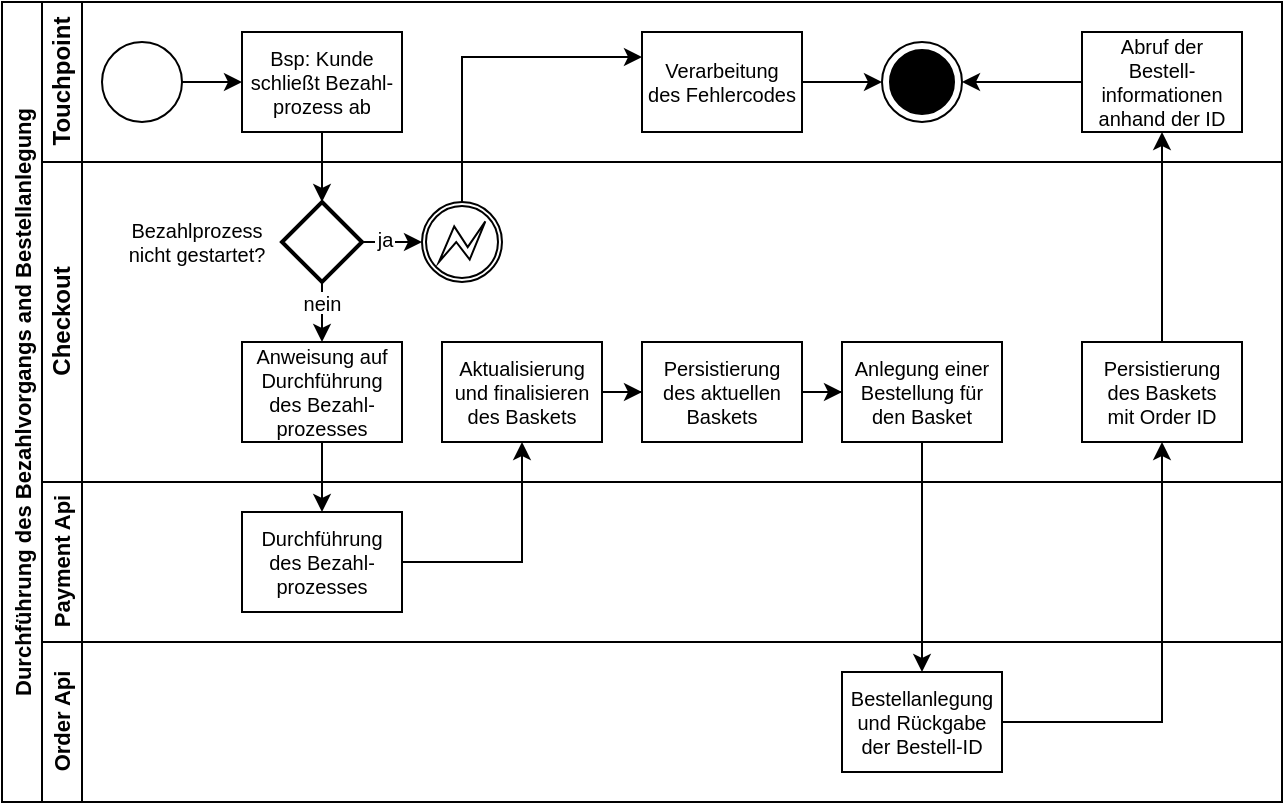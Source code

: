 <mxfile version="15.7.3" type="device"><diagram id="UwIKP6m48wc_oYwi1pg5" name="Seite-1"><mxGraphModel dx="760" dy="-947" grid="1" gridSize="10" guides="1" tooltips="1" connect="1" arrows="1" fold="1" page="1" pageScale="1" pageWidth="1169" pageHeight="827" math="0" shadow="0"><root><mxCell id="0"/><mxCell id="1" parent="0"/><mxCell id="umzDVVduOczW6B6ZaLSD-1" value="Durchführung des Bezahlvorgangs and Bestellanlegung" style="swimlane;childLayout=stackLayout;resizeParent=1;resizeParentMax=0;horizontal=0;startSize=20;horizontalStack=0;fontColor=#000000;strokeColor=#000000;fontSize=11;fillColor=none;" vertex="1" parent="1"><mxGeometry x="10" y="1790" width="640" height="400" as="geometry"/></mxCell><mxCell id="umzDVVduOczW6B6ZaLSD-2" value="Touchpoint" style="swimlane;html=1;startSize=20;horizontal=0;fontColor=#000000;strokeColor=#000000;fillColor=none;" vertex="1" parent="umzDVVduOczW6B6ZaLSD-1"><mxGeometry x="20" width="620" height="80" as="geometry"/></mxCell><mxCell id="umzDVVduOczW6B6ZaLSD-3" value="" style="edgeStyle=orthogonalEdgeStyle;rounded=0;orthogonalLoop=1;jettySize=auto;html=1;fontColor=#000000;strokeColor=#000000;" edge="1" parent="umzDVVduOczW6B6ZaLSD-2" source="umzDVVduOczW6B6ZaLSD-4" target="umzDVVduOczW6B6ZaLSD-5"><mxGeometry relative="1" as="geometry"/></mxCell><mxCell id="umzDVVduOczW6B6ZaLSD-4" value="" style="ellipse;whiteSpace=wrap;html=1;fontColor=#000000;strokeColor=#000000;fillColor=#FFFFFF;" vertex="1" parent="umzDVVduOczW6B6ZaLSD-2"><mxGeometry x="30" y="20" width="40" height="40" as="geometry"/></mxCell><mxCell id="umzDVVduOczW6B6ZaLSD-5" value="Bsp: Kunde&#10;schließt Bezahl-&#10;prozess ab" style="rounded=0;fontFamily=Helvetica;fontSize=10;fontColor=#000000;align=center;strokeColor=#000000;fillColor=#FFFFFF;" vertex="1" parent="umzDVVduOczW6B6ZaLSD-2"><mxGeometry x="100" y="15" width="80" height="50" as="geometry"/></mxCell><mxCell id="umzDVVduOczW6B6ZaLSD-6" style="edgeStyle=orthogonalEdgeStyle;rounded=0;orthogonalLoop=1;jettySize=auto;html=1;fontSize=10;fontColor=#000000;strokeColor=#000000;" edge="1" parent="umzDVVduOczW6B6ZaLSD-2" source="umzDVVduOczW6B6ZaLSD-7" target="umzDVVduOczW6B6ZaLSD-8"><mxGeometry relative="1" as="geometry"/></mxCell><mxCell id="umzDVVduOczW6B6ZaLSD-7" value="Verarbeitung&#10;des Fehlercodes" style="rounded=0;fontFamily=Helvetica;fontSize=10;fontColor=#000000;align=center;strokeColor=#000000;fillColor=#FFFFFF;" vertex="1" parent="umzDVVduOczW6B6ZaLSD-2"><mxGeometry x="300" y="15" width="80" height="50" as="geometry"/></mxCell><mxCell id="umzDVVduOczW6B6ZaLSD-8" value="" style="ellipse;html=1;shape=endState;fillColor=#000000;strokeColor=#000000;fontSize=10;fontColor=#000000;" vertex="1" parent="umzDVVduOczW6B6ZaLSD-2"><mxGeometry x="420" y="20" width="40" height="40" as="geometry"/></mxCell><mxCell id="umzDVVduOczW6B6ZaLSD-9" style="edgeStyle=orthogonalEdgeStyle;rounded=0;orthogonalLoop=1;jettySize=auto;html=1;entryX=1;entryY=0.5;entryDx=0;entryDy=0;fontSize=11;fontColor=#000000;strokeColor=#000000;" edge="1" parent="umzDVVduOczW6B6ZaLSD-2" source="umzDVVduOczW6B6ZaLSD-10" target="umzDVVduOczW6B6ZaLSD-8"><mxGeometry relative="1" as="geometry"/></mxCell><mxCell id="umzDVVduOczW6B6ZaLSD-10" value="Abruf der&#10;Bestell-&#10;informationen&#10;anhand der ID" style="rounded=0;fontFamily=Helvetica;fontSize=10;fontColor=#000000;align=center;strokeColor=#000000;fillColor=#FFFFFF;" vertex="1" parent="umzDVVduOczW6B6ZaLSD-2"><mxGeometry x="520" y="15" width="80" height="50" as="geometry"/></mxCell><mxCell id="umzDVVduOczW6B6ZaLSD-11" style="edgeStyle=orthogonalEdgeStyle;rounded=0;orthogonalLoop=1;jettySize=auto;html=1;fontSize=10;fontColor=#000000;strokeColor=#000000;entryX=0.5;entryY=0;entryDx=0;entryDy=0;entryPerimeter=0;" edge="1" parent="umzDVVduOczW6B6ZaLSD-1" source="umzDVVduOczW6B6ZaLSD-5" target="umzDVVduOczW6B6ZaLSD-21"><mxGeometry relative="1" as="geometry"><mxPoint x="160" y="160" as="targetPoint"/></mxGeometry></mxCell><mxCell id="umzDVVduOczW6B6ZaLSD-12" style="edgeStyle=orthogonalEdgeStyle;rounded=0;orthogonalLoop=1;jettySize=auto;html=1;fontSize=10;fontColor=#000000;strokeColor=#000000;exitX=0.5;exitY=0;exitDx=0;exitDy=0;exitPerimeter=0;entryX=0;entryY=0.25;entryDx=0;entryDy=0;" edge="1" parent="umzDVVduOczW6B6ZaLSD-1" source="umzDVVduOczW6B6ZaLSD-14" target="umzDVVduOczW6B6ZaLSD-7"><mxGeometry relative="1" as="geometry"><mxPoint x="430" y="135" as="sourcePoint"/></mxGeometry></mxCell><mxCell id="umzDVVduOczW6B6ZaLSD-13" value="Checkout" style="swimlane;html=1;startSize=20;horizontal=0;fontColor=#000000;strokeColor=#000000;fillColor=none;" vertex="1" parent="umzDVVduOczW6B6ZaLSD-1"><mxGeometry x="20" y="80" width="620" height="160" as="geometry"/></mxCell><mxCell id="umzDVVduOczW6B6ZaLSD-14" value="" style="points=[[0.145,0.145,0],[0.5,0,0],[0.855,0.145,0],[1,0.5,0],[0.855,0.855,0],[0.5,1,0],[0.145,0.855,0],[0,0.5,0]];shape=mxgraph.bpmn.event;html=1;verticalLabelPosition=bottom;labelBackgroundColor=#ffffff;verticalAlign=top;align=center;perimeter=ellipsePerimeter;outlineConnect=0;aspect=fixed;outline=boundInt;symbol=error;fontSize=10;fontColor=#000000;strokeColor=#000000;fillColor=#FFFFFF;" vertex="1" parent="umzDVVduOczW6B6ZaLSD-13"><mxGeometry x="190" y="20" width="40" height="40" as="geometry"/></mxCell><mxCell id="umzDVVduOczW6B6ZaLSD-15" style="edgeStyle=orthogonalEdgeStyle;rounded=0;orthogonalLoop=1;jettySize=auto;html=1;fontSize=11;fontColor=#000000;strokeColor=#000000;" edge="1" parent="umzDVVduOczW6B6ZaLSD-13" source="umzDVVduOczW6B6ZaLSD-16" target="umzDVVduOczW6B6ZaLSD-25"><mxGeometry relative="1" as="geometry"><mxPoint x="300" y="125" as="targetPoint"/></mxGeometry></mxCell><mxCell id="umzDVVduOczW6B6ZaLSD-16" value="Aktualisierung&#10;und finalisieren&#10;des Baskets" style="rounded=0;fontFamily=Helvetica;fontSize=10;fontColor=#000000;align=center;strokeColor=#000000;fillColor=#FFFFFF;" vertex="1" parent="umzDVVduOczW6B6ZaLSD-13"><mxGeometry x="200" y="90" width="80" height="50" as="geometry"/></mxCell><mxCell id="umzDVVduOczW6B6ZaLSD-17" style="edgeStyle=orthogonalEdgeStyle;rounded=0;orthogonalLoop=1;jettySize=auto;html=1;fontSize=11;fontColor=#000000;strokeColor=#000000;" edge="1" parent="umzDVVduOczW6B6ZaLSD-13" source="umzDVVduOczW6B6ZaLSD-21" target="umzDVVduOczW6B6ZaLSD-14"><mxGeometry relative="1" as="geometry"/></mxCell><mxCell id="umzDVVduOczW6B6ZaLSD-18" value="ja" style="edgeLabel;align=center;verticalAlign=middle;resizable=0;points=[];fontSize=10;fontColor=#000000;labelBackgroundColor=#FFFFFF;" vertex="1" connectable="0" parent="umzDVVduOczW6B6ZaLSD-17"><mxGeometry x="-0.189" relative="1" as="geometry"><mxPoint x="-8" y="-2" as="offset"/></mxGeometry></mxCell><mxCell id="umzDVVduOczW6B6ZaLSD-19" style="edgeStyle=orthogonalEdgeStyle;rounded=0;orthogonalLoop=1;jettySize=auto;html=1;fontSize=11;fontColor=#000000;strokeColor=#000000;" edge="1" parent="umzDVVduOczW6B6ZaLSD-13" source="umzDVVduOczW6B6ZaLSD-21" target="umzDVVduOczW6B6ZaLSD-23"><mxGeometry relative="1" as="geometry"/></mxCell><mxCell id="umzDVVduOczW6B6ZaLSD-20" value="nein" style="edgeLabel;align=center;verticalAlign=middle;resizable=0;points=[];fontSize=10;fontColor=#000000;labelBackgroundColor=#FFFFFF;" vertex="1" connectable="0" parent="umzDVVduOczW6B6ZaLSD-19"><mxGeometry x="-0.364" y="-1" relative="1" as="geometry"><mxPoint x="1" y="-6" as="offset"/></mxGeometry></mxCell><mxCell id="umzDVVduOczW6B6ZaLSD-21" value="" style="strokeWidth=2;html=1;shape=mxgraph.flowchart.decision;whiteSpace=wrap;fontSize=10;fontColor=#000000;fillColor=#FFFFFF;strokeColor=#000000;" vertex="1" parent="umzDVVduOczW6B6ZaLSD-13"><mxGeometry x="120" y="20" width="40" height="40" as="geometry"/></mxCell><mxCell id="umzDVVduOczW6B6ZaLSD-22" value="Bezahlprozess&#10;nicht gestartet?" style="text;strokeColor=none;fillColor=none;align=center;verticalAlign=middle;fontSize=10;fontColor=#000000;labelBackgroundColor=#FFFFFF;" vertex="1" parent="umzDVVduOczW6B6ZaLSD-13"><mxGeometry x="50" y="35" width="55" height="10" as="geometry"/></mxCell><mxCell id="umzDVVduOczW6B6ZaLSD-23" value="Anweisung auf&#10;Durchführung&#10;des Bezahl-&#10;prozesses" style="rounded=0;fontFamily=Helvetica;fontSize=10;fontColor=#000000;align=center;strokeColor=#000000;fillColor=#FFFFFF;" vertex="1" parent="umzDVVduOczW6B6ZaLSD-13"><mxGeometry x="100" y="90" width="80" height="50" as="geometry"/></mxCell><mxCell id="umzDVVduOczW6B6ZaLSD-24" style="edgeStyle=orthogonalEdgeStyle;rounded=0;orthogonalLoop=1;jettySize=auto;html=1;fontSize=11;fontColor=#000000;strokeColor=#000000;" edge="1" parent="umzDVVduOczW6B6ZaLSD-13" source="umzDVVduOczW6B6ZaLSD-25" target="umzDVVduOczW6B6ZaLSD-26"><mxGeometry relative="1" as="geometry"/></mxCell><mxCell id="umzDVVduOczW6B6ZaLSD-25" value="Persistierung&#10;des aktuellen&#10;Baskets" style="rounded=0;fontFamily=Helvetica;fontSize=10;fontColor=#000000;align=center;strokeColor=#000000;fillColor=#FFFFFF;" vertex="1" parent="umzDVVduOczW6B6ZaLSD-13"><mxGeometry x="300" y="90" width="80" height="50" as="geometry"/></mxCell><mxCell id="umzDVVduOczW6B6ZaLSD-26" value="Anlegung einer&#10;Bestellung für&#10;den Basket" style="rounded=0;fontFamily=Helvetica;fontSize=10;fontColor=#000000;align=center;strokeColor=#000000;fillColor=#FFFFFF;" vertex="1" parent="umzDVVduOczW6B6ZaLSD-13"><mxGeometry x="400" y="90" width="80" height="50" as="geometry"/></mxCell><mxCell id="umzDVVduOczW6B6ZaLSD-27" value="Persistierung&#10;des Baskets&#10;mit Order ID" style="rounded=0;fontFamily=Helvetica;fontSize=10;fontColor=#000000;align=center;strokeColor=#000000;fillColor=#FFFFFF;" vertex="1" parent="umzDVVduOczW6B6ZaLSD-13"><mxGeometry x="520" y="90" width="80" height="50" as="geometry"/></mxCell><mxCell id="umzDVVduOczW6B6ZaLSD-28" value="Payment Api" style="swimlane;html=1;startSize=20;horizontal=0;fontColor=#000000;strokeColor=#000000;fontSize=11;fillColor=none;" vertex="1" parent="umzDVVduOczW6B6ZaLSD-1"><mxGeometry x="20" y="240" width="620" height="80" as="geometry"/></mxCell><mxCell id="umzDVVduOczW6B6ZaLSD-29" value="Durchführung&#10;des Bezahl-&#10;prozesses" style="rounded=0;fontFamily=Helvetica;fontSize=10;fontColor=#000000;align=center;strokeColor=#000000;fillColor=#FFFFFF;" vertex="1" parent="umzDVVduOczW6B6ZaLSD-28"><mxGeometry x="100" y="15" width="80" height="50" as="geometry"/></mxCell><mxCell id="umzDVVduOczW6B6ZaLSD-30" value="Order Api" style="swimlane;html=1;startSize=20;horizontal=0;fontColor=#000000;strokeColor=#000000;fontSize=11;fillColor=none;" vertex="1" parent="umzDVVduOczW6B6ZaLSD-1"><mxGeometry x="20" y="320" width="620" height="80" as="geometry"/></mxCell><mxCell id="umzDVVduOczW6B6ZaLSD-31" value="Bestellanlegung&#10;und Rückgabe&#10;der Bestell-ID" style="rounded=0;fontFamily=Helvetica;fontSize=10;fontColor=#000000;align=center;strokeColor=#000000;fillColor=#FFFFFF;" vertex="1" parent="umzDVVduOczW6B6ZaLSD-30"><mxGeometry x="400" y="15" width="80" height="50" as="geometry"/></mxCell><mxCell id="umzDVVduOczW6B6ZaLSD-32" style="edgeStyle=orthogonalEdgeStyle;rounded=0;orthogonalLoop=1;jettySize=auto;html=1;fontSize=11;fontColor=#000000;strokeColor=#000000;" edge="1" parent="umzDVVduOczW6B6ZaLSD-1" source="umzDVVduOczW6B6ZaLSD-23" target="umzDVVduOczW6B6ZaLSD-29"><mxGeometry relative="1" as="geometry"/></mxCell><mxCell id="umzDVVduOczW6B6ZaLSD-33" style="edgeStyle=orthogonalEdgeStyle;rounded=0;orthogonalLoop=1;jettySize=auto;html=1;fontSize=11;fontColor=#000000;strokeColor=#000000;" edge="1" parent="umzDVVduOczW6B6ZaLSD-1" source="umzDVVduOczW6B6ZaLSD-26" target="umzDVVduOczW6B6ZaLSD-31"><mxGeometry relative="1" as="geometry"/></mxCell><mxCell id="umzDVVduOczW6B6ZaLSD-34" style="edgeStyle=orthogonalEdgeStyle;rounded=0;orthogonalLoop=1;jettySize=auto;html=1;entryX=0.5;entryY=1;entryDx=0;entryDy=0;fontSize=11;fontColor=#000000;strokeColor=#000000;" edge="1" parent="umzDVVduOczW6B6ZaLSD-1" source="umzDVVduOczW6B6ZaLSD-31" target="umzDVVduOczW6B6ZaLSD-27"><mxGeometry relative="1" as="geometry"/></mxCell><mxCell id="umzDVVduOczW6B6ZaLSD-35" style="edgeStyle=orthogonalEdgeStyle;rounded=0;orthogonalLoop=1;jettySize=auto;html=1;entryX=0.5;entryY=1;entryDx=0;entryDy=0;fontSize=11;fontColor=#000000;strokeColor=#000000;" edge="1" parent="umzDVVduOczW6B6ZaLSD-1" source="umzDVVduOczW6B6ZaLSD-27" target="umzDVVduOczW6B6ZaLSD-10"><mxGeometry relative="1" as="geometry"/></mxCell><mxCell id="umzDVVduOczW6B6ZaLSD-36" style="edgeStyle=orthogonalEdgeStyle;rounded=0;orthogonalLoop=1;jettySize=auto;html=1;exitX=1;exitY=0.5;exitDx=0;exitDy=0;entryX=0.5;entryY=1;entryDx=0;entryDy=0;fontSize=10;fontColor=#000000;strokeColor=#000000;" edge="1" parent="umzDVVduOczW6B6ZaLSD-1" source="umzDVVduOczW6B6ZaLSD-29" target="umzDVVduOczW6B6ZaLSD-16"><mxGeometry relative="1" as="geometry"/></mxCell></root></mxGraphModel></diagram></mxfile>